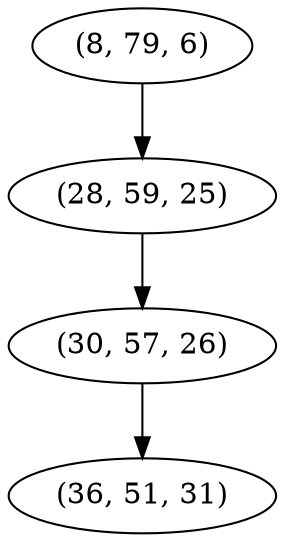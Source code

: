 digraph tree {
    "(8, 79, 6)";
    "(28, 59, 25)";
    "(30, 57, 26)";
    "(36, 51, 31)";
    "(8, 79, 6)" -> "(28, 59, 25)";
    "(28, 59, 25)" -> "(30, 57, 26)";
    "(30, 57, 26)" -> "(36, 51, 31)";
}
